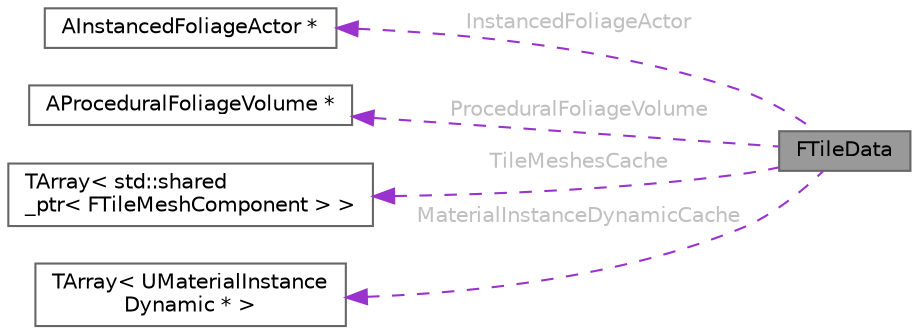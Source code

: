 digraph "FTileData"
{
 // INTERACTIVE_SVG=YES
 // LATEX_PDF_SIZE
  bgcolor="transparent";
  edge [fontname=Helvetica,fontsize=10,labelfontname=Helvetica,labelfontsize=10];
  node [fontname=Helvetica,fontsize=10,shape=box,height=0.2,width=0.4];
  rankdir="LR";
  Node1 [id="Node000001",label="FTileData",height=0.2,width=0.4,color="gray40", fillcolor="grey60", style="filled", fontcolor="black",tooltip=" "];
  Node2 -> Node1 [id="edge1_Node000001_Node000002",dir="back",color="darkorchid3",style="dashed",tooltip=" ",label=" InstancedFoliageActor",fontcolor="grey" ];
  Node2 [id="Node000002",label="AInstancedFoliageActor *",height=0.2,width=0.4,color="gray40", fillcolor="white", style="filled",tooltip=" "];
  Node3 -> Node1 [id="edge2_Node000001_Node000003",dir="back",color="darkorchid3",style="dashed",tooltip=" ",label=" ProceduralFoliageVolume",fontcolor="grey" ];
  Node3 [id="Node000003",label="AProceduralFoliageVolume *",height=0.2,width=0.4,color="gray40", fillcolor="white", style="filled",tooltip=" "];
  Node4 -> Node1 [id="edge3_Node000001_Node000004",dir="back",color="darkorchid3",style="dashed",tooltip=" ",label=" TileMeshesCache",fontcolor="grey" ];
  Node4 [id="Node000004",label="TArray\< std::shared\l_ptr\< FTileMeshComponent \> \>",height=0.2,width=0.4,color="gray40", fillcolor="white", style="filled",tooltip=" "];
  Node5 -> Node1 [id="edge4_Node000001_Node000005",dir="back",color="darkorchid3",style="dashed",tooltip=" ",label=" MaterialInstanceDynamicCache",fontcolor="grey" ];
  Node5 [id="Node000005",label="TArray\< UMaterialInstance\lDynamic * \>",height=0.2,width=0.4,color="gray40", fillcolor="white", style="filled",tooltip=" "];
}
